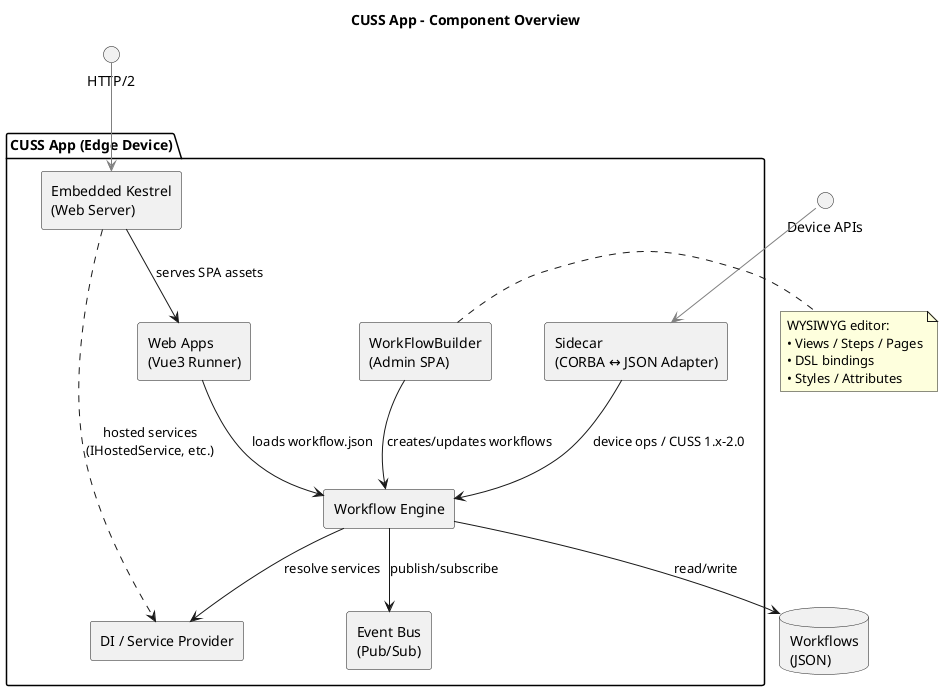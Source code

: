@startuml cuss-app-components
title CUSS App – Component Overview
skinparam componentStyle rectangle

package "CUSS App (Edge Device)" {
  [Embedded Kestrel\n(Web Server)] as Kestrel
  [Web Apps\n(Vue3 Runner)] as Runner
  [Workflow Engine] as Engine
  [WorkFlowBuilder\n(Admin SPA)] as Builder
  [Event Bus\n(Pub/Sub)] as Bus
  [Sidecar\n(CORBA ↔ JSON Adapter)] as Sidecar
  [DI / Service Provider] as DI
}

interface "HTTP/2" as IHTTP2
interface "Device APIs" as IDevice

IHTTP2 -[#gray]-> Kestrel
IDevice -[#gray]-> Sidecar

database "Workflows\n(JSON)" as WF

Kestrel --> Runner : serves SPA assets
Runner --> Engine : loads workflow.json
Builder --> Engine : creates/updates workflows
Engine --> WF : read/write
Engine --> Bus : publish/subscribe
Engine --> DI : resolve services
Sidecar --> Engine : device ops / CUSS 1.x–2.0
Kestrel ..> DI : hosted services\n(IHostedService, etc.)

note right of Builder
WYSIWYG editor:
• Views / Steps / Pages
• DSL bindings
• Styles / Attributes
end note
@enduml
